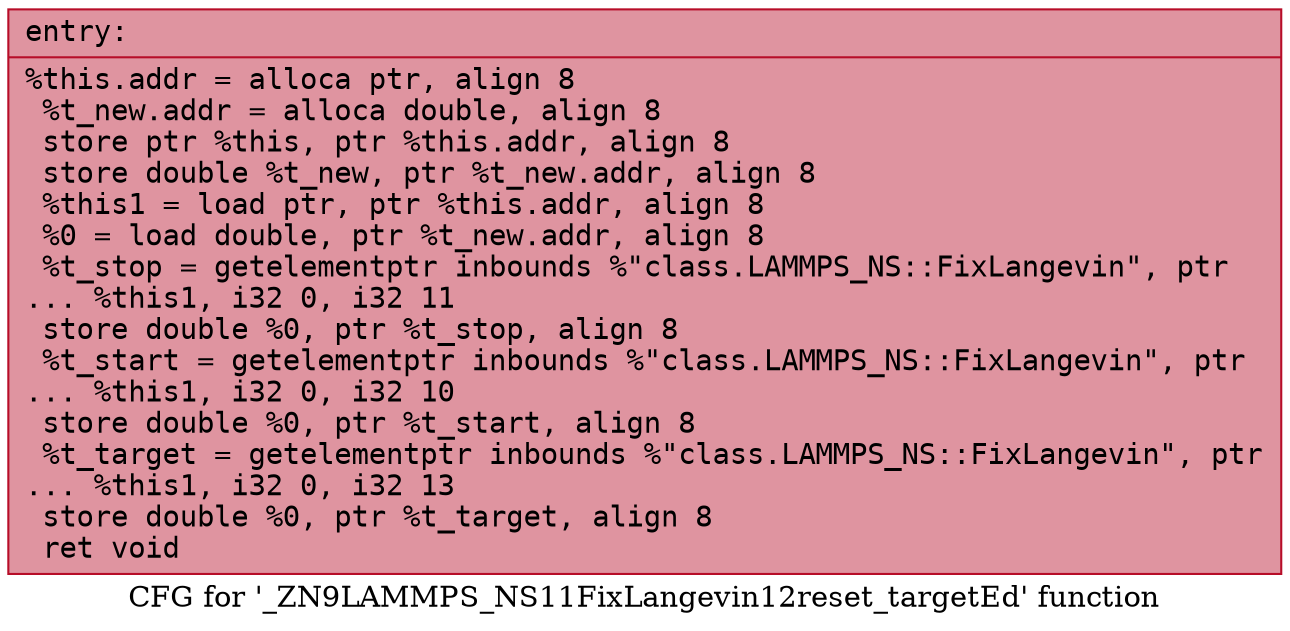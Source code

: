 digraph "CFG for '_ZN9LAMMPS_NS11FixLangevin12reset_targetEd' function" {
	label="CFG for '_ZN9LAMMPS_NS11FixLangevin12reset_targetEd' function";

	Node0x55e6b237d610 [shape=record,color="#b70d28ff", style=filled, fillcolor="#b70d2870" fontname="Courier",label="{entry:\l|  %this.addr = alloca ptr, align 8\l  %t_new.addr = alloca double, align 8\l  store ptr %this, ptr %this.addr, align 8\l  store double %t_new, ptr %t_new.addr, align 8\l  %this1 = load ptr, ptr %this.addr, align 8\l  %0 = load double, ptr %t_new.addr, align 8\l  %t_stop = getelementptr inbounds %\"class.LAMMPS_NS::FixLangevin\", ptr\l... %this1, i32 0, i32 11\l  store double %0, ptr %t_stop, align 8\l  %t_start = getelementptr inbounds %\"class.LAMMPS_NS::FixLangevin\", ptr\l... %this1, i32 0, i32 10\l  store double %0, ptr %t_start, align 8\l  %t_target = getelementptr inbounds %\"class.LAMMPS_NS::FixLangevin\", ptr\l... %this1, i32 0, i32 13\l  store double %0, ptr %t_target, align 8\l  ret void\l}"];
}
